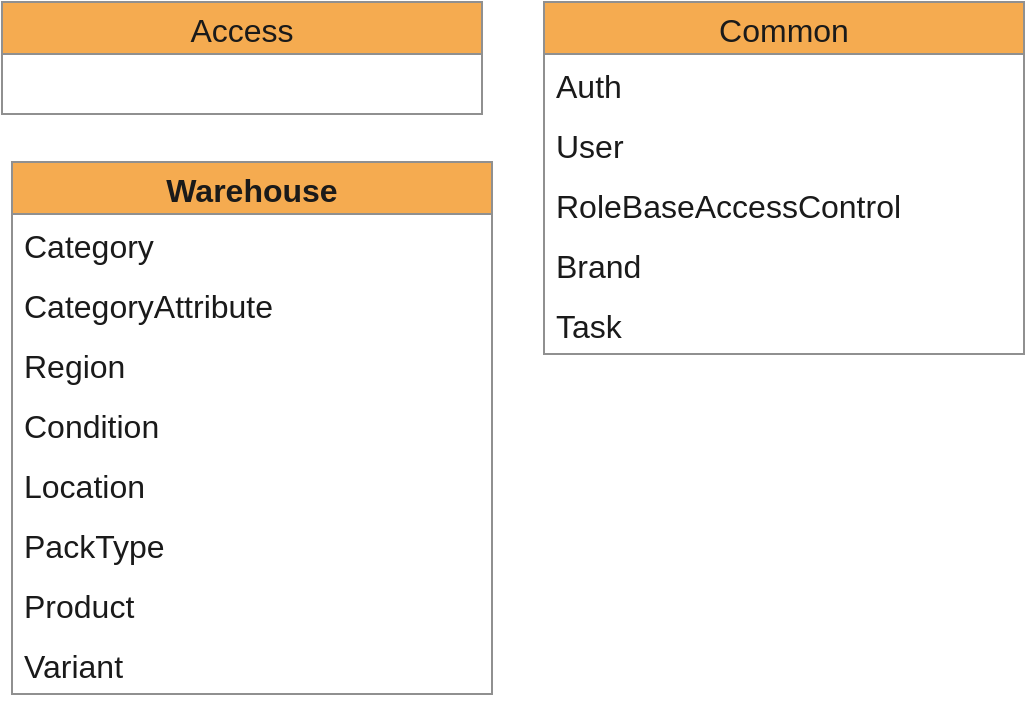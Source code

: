 <mxfile version="20.6.1" type="device" pages="4"><diagram id="1HOV41AZmTUv68Ha1_ox" name="warehouse"><mxGraphModel dx="1422" dy="865" grid="0" gridSize="10" guides="1" tooltips="1" connect="1" arrows="1" fold="1" page="1" pageScale="1" pageWidth="1169" pageHeight="827" math="0" shadow="0"><root><mxCell id="0"/><mxCell id="1" parent="0"/><mxCell id="YP_AvyNRFIaq5xF8w36H-29" value="Common" style="swimlane;fontStyle=0;childLayout=stackLayout;horizontal=1;startSize=26;horizontalStack=0;resizeParent=1;resizeParentMax=0;resizeLast=0;collapsible=1;marginBottom=0;align=center;fontSize=16;fillColor=#F5AB50;strokeColor=#909090;fontColor=#1A1A1A;" parent="1" vertex="1"><mxGeometry x="416" y="240" width="240" height="176" as="geometry"/></mxCell><mxCell id="YP_AvyNRFIaq5xF8w36H-30" value="Auth" style="text;strokeColor=none;fillColor=none;spacingLeft=4;spacingRight=4;overflow=hidden;rotatable=0;points=[[0,0.5],[1,0.5]];portConstraint=eastwest;fontSize=16;fontColor=#1A1A1A;" parent="YP_AvyNRFIaq5xF8w36H-29" vertex="1"><mxGeometry y="26" width="240" height="30" as="geometry"/></mxCell><mxCell id="YP_AvyNRFIaq5xF8w36H-31" value="User" style="text;strokeColor=none;fillColor=none;spacingLeft=4;spacingRight=4;overflow=hidden;rotatable=0;points=[[0,0.5],[1,0.5]];portConstraint=eastwest;fontSize=16;fontColor=#1A1A1A;" parent="YP_AvyNRFIaq5xF8w36H-29" vertex="1"><mxGeometry y="56" width="240" height="30" as="geometry"/></mxCell><mxCell id="YP_AvyNRFIaq5xF8w36H-40" value="RoleBaseAccessControl" style="text;strokeColor=none;fillColor=none;spacingLeft=4;spacingRight=4;overflow=hidden;rotatable=0;points=[[0,0.5],[1,0.5]];portConstraint=eastwest;fontSize=16;fontColor=#1A1A1A;" parent="YP_AvyNRFIaq5xF8w36H-29" vertex="1"><mxGeometry y="86" width="240" height="30" as="geometry"/></mxCell><mxCell id="YP_AvyNRFIaq5xF8w36H-32" value="Brand" style="text;strokeColor=none;fillColor=none;spacingLeft=4;spacingRight=4;overflow=hidden;rotatable=0;points=[[0,0.5],[1,0.5]];portConstraint=eastwest;fontSize=16;fontColor=#1A1A1A;" parent="YP_AvyNRFIaq5xF8w36H-29" vertex="1"><mxGeometry y="116" width="240" height="30" as="geometry"/></mxCell><mxCell id="YP_AvyNRFIaq5xF8w36H-41" value="Task" style="text;strokeColor=none;fillColor=none;spacingLeft=4;spacingRight=4;overflow=hidden;rotatable=0;points=[[0,0.5],[1,0.5]];portConstraint=eastwest;fontSize=16;fontColor=#1A1A1A;" parent="YP_AvyNRFIaq5xF8w36H-29" vertex="1"><mxGeometry y="146" width="240" height="30" as="geometry"/></mxCell><mxCell id="YP_AvyNRFIaq5xF8w36H-50" value="Access" style="swimlane;fontStyle=0;childLayout=stackLayout;horizontal=1;startSize=26;horizontalStack=0;resizeParent=1;resizeParentMax=0;resizeLast=0;collapsible=1;marginBottom=0;align=center;fontSize=16;fillColor=#F5AB50;strokeColor=#909090;fontColor=#1A1A1A;" parent="1" vertex="1"><mxGeometry x="145" y="240" width="240" height="56" as="geometry"/></mxCell><mxCell id="YP_AvyNRFIaq5xF8w36H-54" value="Warehouse" style="swimlane;fontStyle=1;childLayout=stackLayout;horizontal=1;startSize=26;horizontalStack=0;resizeParent=1;resizeParentMax=0;resizeLast=0;collapsible=1;marginBottom=0;align=center;fontSize=16;fillColor=#F5AB50;strokeColor=#909090;fontColor=#1A1A1A;" parent="1" vertex="1"><mxGeometry x="150" y="320" width="240" height="266" as="geometry"><mxRectangle x="150" y="320" width="120" height="30" as="alternateBounds"/></mxGeometry></mxCell><mxCell id="YP_AvyNRFIaq5xF8w36H-34" value="Category" style="text;spacingLeft=4;spacingRight=4;overflow=hidden;rotatable=0;points=[[0,0.5],[1,0.5]];portConstraint=eastwest;fontSize=16;fontColor=#1A1A1A;" parent="YP_AvyNRFIaq5xF8w36H-54" vertex="1"><mxGeometry y="26" width="240" height="30" as="geometry"/></mxCell><mxCell id="YP_AvyNRFIaq5xF8w36H-33" value="CategoryAttribute" style="text;spacingLeft=4;spacingRight=4;overflow=hidden;rotatable=0;points=[[0,0.5],[1,0.5]];portConstraint=eastwest;fontSize=16;fontColor=#1A1A1A;" parent="YP_AvyNRFIaq5xF8w36H-54" vertex="1"><mxGeometry y="56" width="240" height="30" as="geometry"/></mxCell><mxCell id="YP_AvyNRFIaq5xF8w36H-39" value="Region" style="text;spacingLeft=4;spacingRight=4;overflow=hidden;rotatable=0;points=[[0,0.5],[1,0.5]];portConstraint=eastwest;fontSize=16;fontColor=#1A1A1A;" parent="YP_AvyNRFIaq5xF8w36H-54" vertex="1"><mxGeometry y="86" width="240" height="30" as="geometry"/></mxCell><mxCell id="YP_AvyNRFIaq5xF8w36H-35" value="Condition" style="text;spacingLeft=4;spacingRight=4;overflow=hidden;rotatable=0;points=[[0,0.5],[1,0.5]];portConstraint=eastwest;fontSize=16;fontColor=#1A1A1A;" parent="YP_AvyNRFIaq5xF8w36H-54" vertex="1"><mxGeometry y="116" width="240" height="30" as="geometry"/></mxCell><mxCell id="YP_AvyNRFIaq5xF8w36H-36" value="Location" style="text;spacingLeft=4;spacingRight=4;overflow=hidden;rotatable=0;points=[[0,0.5],[1,0.5]];portConstraint=eastwest;fontSize=16;fontColor=#1A1A1A;" parent="YP_AvyNRFIaq5xF8w36H-54" vertex="1"><mxGeometry y="146" width="240" height="30" as="geometry"/></mxCell><mxCell id="YP_AvyNRFIaq5xF8w36H-37" value="PackType" style="text;spacingLeft=4;spacingRight=4;overflow=hidden;rotatable=0;points=[[0,0.5],[1,0.5]];portConstraint=eastwest;fontSize=16;fontColor=#1A1A1A;" parent="YP_AvyNRFIaq5xF8w36H-54" vertex="1"><mxGeometry y="176" width="240" height="30" as="geometry"/></mxCell><mxCell id="YP_AvyNRFIaq5xF8w36H-38" value="Product" style="text;spacingLeft=4;spacingRight=4;overflow=hidden;rotatable=0;points=[[0,0.5],[1,0.5]];portConstraint=eastwest;fontSize=16;fontColor=#1A1A1A;" parent="YP_AvyNRFIaq5xF8w36H-54" vertex="1"><mxGeometry y="206" width="240" height="30" as="geometry"/></mxCell><mxCell id="YP_AvyNRFIaq5xF8w36H-43" value="Variant" style="text;spacingLeft=4;spacingRight=4;overflow=hidden;rotatable=0;points=[[0,0.5],[1,0.5]];portConstraint=eastwest;fontSize=16;fontColor=#1A1A1A;" parent="YP_AvyNRFIaq5xF8w36H-54" vertex="1"><mxGeometry y="236" width="240" height="30" as="geometry"/></mxCell></root></mxGraphModel></diagram><diagram id="D6OmzQAPLNSpYCypwMyM" name="Stock Currency Exchange"><mxGraphModel dx="1422" dy="38" grid="0" gridSize="10" guides="1" tooltips="1" connect="1" arrows="1" fold="1" page="1" pageScale="1" pageWidth="1169" pageHeight="827" math="0" shadow="0"><root><mxCell id="0"/><mxCell id="1" parent="0"/><mxCell id="J6oYmuRICIa2hd5qkPRG-1" value="vendor" style="shape=umlActor;verticalLabelPosition=bottom;verticalAlign=top;html=1;outlineConnect=0;fontFamily=Helvetica;fontSize=17;" parent="1" vertex="1"><mxGeometry x="50" y="990" width="40" height="80" as="geometry"/></mxCell><mxCell id="J6oYmuRICIa2hd5qkPRG-2" value="cost per item" style="rounded=0;whiteSpace=wrap;html=1;fontSize=12;fillColor=#ffe6cc;strokeColor=#d79b00;" parent="1" vertex="1"><mxGeometry x="170" y="1020" width="90" height="60" as="geometry"/></mxCell><mxCell id="J6oYmuRICIa2hd5qkPRG-3" value="buy currency" style="rounded=0;whiteSpace=wrap;html=1;fontSize=12;fillColor=#ffe6cc;strokeColor=#d79b00;" parent="1" vertex="1"><mxGeometry x="170" y="950" width="90" height="60" as="geometry"/></mxCell><mxCell id="J6oYmuRICIa2hd5qkPRG-4" value="selling currency" style="rounded=0;whiteSpace=wrap;html=1;fillColor=#ffe6cc;strokeColor=#d79b00;" parent="1" vertex="1"><mxGeometry x="430" y="950" width="100" height="60" as="geometry"/></mxCell><mxCell id="J6oYmuRICIa2hd5qkPRG-5" value="profit margin %" style="rounded=0;whiteSpace=wrap;html=1;fontSize=12;fillColor=#ffe6cc;strokeColor=#d79b00;" parent="1" vertex="1"><mxGeometry x="170" y="1090" width="90" height="60" as="geometry"/></mxCell><mxCell id="J6oYmuRICIa2hd5qkPRG-6" value="USD" style="shape=parallelogram;html=1;strokeWidth=2;perimeter=parallelogramPerimeter;whiteSpace=wrap;rounded=1;arcSize=12;size=0.23;fontFamily=Helvetica;fontSize=17;" parent="1" vertex="1"><mxGeometry x="280" y="950" width="100" height="60" as="geometry"/></mxCell><mxCell id="J6oYmuRICIa2hd5qkPRG-7" value="10" style="shape=parallelogram;html=1;strokeWidth=2;perimeter=parallelogramPerimeter;whiteSpace=wrap;rounded=1;arcSize=12;size=0.23;fontFamily=Helvetica;fontSize=17;" parent="1" vertex="1"><mxGeometry x="270" y="1020" width="100" height="60" as="geometry"/></mxCell><mxCell id="J6oYmuRICIa2hd5qkPRG-8" value="20%" style="shape=parallelogram;html=1;strokeWidth=2;perimeter=parallelogramPerimeter;whiteSpace=wrap;rounded=1;arcSize=12;size=0.23;fontFamily=Helvetica;fontSize=17;" parent="1" vertex="1"><mxGeometry x="270" y="1090" width="100" height="60" as="geometry"/></mxCell><mxCell id="J6oYmuRICIa2hd5qkPRG-9" value="MMK" style="shape=parallelogram;html=1;strokeWidth=2;perimeter=parallelogramPerimeter;whiteSpace=wrap;rounded=1;arcSize=12;size=0.23;fontFamily=Helvetica;fontSize=17;" parent="1" vertex="1"><mxGeometry x="540" y="950" width="100" height="60" as="geometry"/></mxCell><mxCell id="J6oYmuRICIa2hd5qkPRG-10" value="selling price" style="rounded=0;whiteSpace=wrap;html=1;fontSize=12;fillColor=#ffe6cc;strokeColor=#d79b00;" parent="1" vertex="1"><mxGeometry x="170" y="1160" width="90" height="60" as="geometry"/></mxCell><mxCell id="J6oYmuRICIa2hd5qkPRG-11" value="Profit" style="rounded=0;whiteSpace=wrap;html=1;fontFamily=Helvetica;fontSize=12;fillColor=#ffe6cc;strokeColor=#d79b00;" parent="1" vertex="1"><mxGeometry x="170" y="1230" width="90" height="60" as="geometry"/></mxCell><mxCell id="J6oYmuRICIa2hd5qkPRG-12" value="&lt;ol&gt;&lt;li&gt;sale price&lt;/li&gt;&lt;li&gt;profit&lt;/li&gt;&lt;li&gt;gross margin&lt;/li&gt;&lt;/ol&gt;" style="whiteSpace=wrap;html=1;aspect=fixed;fontFamily=Helvetica;fontSize=12;align=left;verticalAlign=top;" parent="1" vertex="1"><mxGeometry x="170" y="1300" width="150" height="150" as="geometry"/></mxCell><mxCell id="J6oYmuRICIa2hd5qkPRG-13" value="currency&lt;br&gt;convertion" style="rounded=1;whiteSpace=wrap;html=1;absoluteArcSize=1;arcSize=14;strokeWidth=2;fontFamily=Helvetica;fontSize=17;verticalAlign=middle;" parent="1" vertex="1"><mxGeometry x="670" y="950" width="110" height="350" as="geometry"/></mxCell><mxCell id="J6oYmuRICIa2hd5qkPRG-14" value="MMK" style="shape=parallelogram;html=1;strokeWidth=2;perimeter=parallelogramPerimeter;whiteSpace=wrap;rounded=1;arcSize=12;size=0.23;fontFamily=Helvetica;fontSize=17;" parent="1" vertex="1"><mxGeometry x="790" y="950" width="100" height="60" as="geometry"/></mxCell><mxCell id="J6oYmuRICIa2hd5qkPRG-15" value="1500" style="shape=parallelogram;html=1;strokeWidth=2;perimeter=parallelogramPerimeter;whiteSpace=wrap;rounded=1;arcSize=12;size=0.23;fontFamily=Helvetica;fontSize=17;" parent="1" vertex="1"><mxGeometry x="790" y="1020" width="100" height="60" as="geometry"/></mxCell><mxCell id="J6oYmuRICIa2hd5qkPRG-16" value="20%" style="shape=parallelogram;html=1;strokeWidth=2;perimeter=parallelogramPerimeter;whiteSpace=wrap;rounded=1;arcSize=12;size=0.23;fontFamily=Helvetica;fontSize=17;" parent="1" vertex="1"><mxGeometry x="790" y="1090" width="100" height="60" as="geometry"/></mxCell><mxCell id="J6oYmuRICIa2hd5qkPRG-17" value="" style="rounded=1;whiteSpace=wrap;html=1;absoluteArcSize=1;arcSize=14;strokeWidth=2;fontFamily=Helvetica;fontSize=17;" parent="1" vertex="1"><mxGeometry x="930" y="950" width="140" height="340" as="geometry"/></mxCell><mxCell id="J6oYmuRICIa2hd5qkPRG-18" value="CostPerItem" style="text;align=center;verticalAlign=middle;spacingLeft=4;spacingRight=4;overflow=hidden;points=[[0,0.5],[1,0.5]];portConstraint=eastwest;rotatable=0;fontFamily=Helvetica;fontSize=14;" parent="1" vertex="1"><mxGeometry x="939" y="1160" width="120" height="30" as="geometry"/></mxCell><mxCell id="J6oYmuRICIa2hd5qkPRG-19" value="ProfitMargin" style="text;align=center;verticalAlign=middle;spacingLeft=4;spacingRight=4;overflow=hidden;points=[[0,0.5],[1,0.5]];portConstraint=eastwest;rotatable=0;fontFamily=Helvetica;fontSize=14;" parent="1" vertex="1"><mxGeometry x="944" y="1190" width="115" height="30" as="geometry"/></mxCell><mxCell id="J6oYmuRICIa2hd5qkPRG-20" value="" style="endArrow=none;html=1;rounded=0;fontFamily=Helvetica;fontSize=17;" parent="1" edge="1"><mxGeometry width="50" height="50" relative="1" as="geometry"><mxPoint x="939" y="1190" as="sourcePoint"/><mxPoint x="1059" y="1190" as="targetPoint"/></mxGeometry></mxCell><mxCell id="J6oYmuRICIa2hd5qkPRG-21" value="MMK" style="shape=parallelogram;html=1;strokeWidth=2;perimeter=parallelogramPerimeter;whiteSpace=wrap;rounded=1;arcSize=12;size=0.23;fontFamily=Helvetica;fontSize=17;" parent="1" vertex="1"><mxGeometry x="1080" y="950" width="100" height="60" as="geometry"/></mxCell><mxCell id="J6oYmuRICIa2hd5qkPRG-22" value="1500" style="shape=parallelogram;html=1;strokeWidth=2;perimeter=parallelogramPerimeter;whiteSpace=wrap;rounded=1;arcSize=12;size=0.23;fontFamily=Helvetica;fontSize=17;" parent="1" vertex="1"><mxGeometry x="1080" y="1020" width="100" height="60" as="geometry"/></mxCell><mxCell id="J6oYmuRICIa2hd5qkPRG-23" value="20%" style="shape=parallelogram;html=1;strokeWidth=2;perimeter=parallelogramPerimeter;whiteSpace=wrap;rounded=1;arcSize=12;size=0.23;fontFamily=Helvetica;fontSize=17;" parent="1" vertex="1"><mxGeometry x="1080" y="1090" width="100" height="60" as="geometry"/></mxCell><mxCell id="J6oYmuRICIa2hd5qkPRG-24" value="1800" style="shape=parallelogram;html=1;strokeWidth=2;perimeter=parallelogramPerimeter;whiteSpace=wrap;rounded=1;arcSize=12;size=0.23;fontFamily=Helvetica;fontSize=17;" parent="1" vertex="1"><mxGeometry x="1080" y="1160" width="100" height="60" as="geometry"/></mxCell><mxCell id="J6oYmuRICIa2hd5qkPRG-25" value="300" style="shape=parallelogram;html=1;strokeWidth=2;perimeter=parallelogramPerimeter;whiteSpace=wrap;rounded=1;arcSize=12;size=0.23;fontFamily=Helvetica;fontSize=17;" parent="1" vertex="1"><mxGeometry x="1080" y="1230" width="100" height="60" as="geometry"/></mxCell></root></mxGraphModel></diagram><diagram id="fckwNuxNRnc2r-YWrgvX" name="Order Status Process"><mxGraphModel dx="1422" dy="865" grid="0" gridSize="10" guides="1" tooltips="1" connect="1" arrows="1" fold="1" page="1" pageScale="1" pageWidth="1169" pageHeight="827" math="0" shadow="0"><root><mxCell id="0"/><mxCell id="1" parent="0"/><mxCell id="QLG_iw-SR0nnQ4iEV_1j-8" style="edgeStyle=orthogonalEdgeStyle;rounded=0;orthogonalLoop=1;jettySize=auto;html=1;exitX=1;exitY=0.25;exitDx=0;exitDy=0;entryX=0;entryY=0.5;entryDx=0;entryDy=0;" parent="1" source="QLG_iw-SR0nnQ4iEV_1j-1" target="QLG_iw-SR0nnQ4iEV_1j-2" edge="1"><mxGeometry relative="1" as="geometry"/></mxCell><mxCell id="QLG_iw-SR0nnQ4iEV_1j-17" value="set by system or brand owner" style="edgeLabel;html=1;align=center;verticalAlign=middle;resizable=0;points=[];" parent="QLG_iw-SR0nnQ4iEV_1j-8" vertex="1" connectable="0"><mxGeometry x="0.136" y="-1" relative="1" as="geometry"><mxPoint as="offset"/></mxGeometry></mxCell><mxCell id="QLG_iw-SR0nnQ4iEV_1j-9" style="edgeStyle=orthogonalEdgeStyle;rounded=0;orthogonalLoop=1;jettySize=auto;html=1;exitX=1;exitY=0.75;exitDx=0;exitDy=0;entryX=0;entryY=0.5;entryDx=0;entryDy=0;" parent="1" source="QLG_iw-SR0nnQ4iEV_1j-1" target="QLG_iw-SR0nnQ4iEV_1j-3" edge="1"><mxGeometry relative="1" as="geometry"/></mxCell><mxCell id="QLG_iw-SR0nnQ4iEV_1j-10" style="edgeStyle=orthogonalEdgeStyle;rounded=0;orthogonalLoop=1;jettySize=auto;html=1;exitX=1;exitY=0.5;exitDx=0;exitDy=0;" parent="1" source="QLG_iw-SR0nnQ4iEV_1j-1" target="QLG_iw-SR0nnQ4iEV_1j-4" edge="1"><mxGeometry relative="1" as="geometry"/></mxCell><mxCell id="QLG_iw-SR0nnQ4iEV_1j-20" value="set by brand-owner" style="edgeLabel;html=1;align=center;verticalAlign=middle;resizable=0;points=[];" parent="QLG_iw-SR0nnQ4iEV_1j-10" vertex="1" connectable="0"><mxGeometry x="0.13" y="-3" relative="1" as="geometry"><mxPoint as="offset"/></mxGeometry></mxCell><mxCell id="QLG_iw-SR0nnQ4iEV_1j-1" value="Pending" style="whiteSpace=wrap;html=1;fillColor=#eeeeee;strokeColor=#36393d;" parent="1" vertex="1"><mxGeometry x="50" y="320" width="120" height="60" as="geometry"/></mxCell><mxCell id="QLG_iw-SR0nnQ4iEV_1j-13" style="edgeStyle=orthogonalEdgeStyle;rounded=0;orthogonalLoop=1;jettySize=auto;html=1;exitX=1;exitY=0.5;exitDx=0;exitDy=0;entryX=0;entryY=0.25;entryDx=0;entryDy=0;" parent="1" source="QLG_iw-SR0nnQ4iEV_1j-2" target="QLG_iw-SR0nnQ4iEV_1j-4" edge="1"><mxGeometry relative="1" as="geometry"/></mxCell><mxCell id="QLG_iw-SR0nnQ4iEV_1j-18" value="set by brand-owner" style="edgeLabel;html=1;align=center;verticalAlign=middle;resizable=0;points=[];" parent="QLG_iw-SR0nnQ4iEV_1j-13" vertex="1" connectable="0"><mxGeometry x="0.129" y="-1" relative="1" as="geometry"><mxPoint as="offset"/></mxGeometry></mxCell><mxCell id="QLG_iw-SR0nnQ4iEV_1j-2" value="On-Hold" style="whiteSpace=wrap;html=1;fillColor=#ffe6cc;strokeColor=#d79b00;" parent="1" vertex="1"><mxGeometry x="246" y="180" width="185" height="60" as="geometry"/></mxCell><mxCell id="QLG_iw-SR0nnQ4iEV_1j-14" style="edgeStyle=orthogonalEdgeStyle;rounded=0;orthogonalLoop=1;jettySize=auto;html=1;exitX=1;exitY=0.5;exitDx=0;exitDy=0;entryX=0;entryY=0.75;entryDx=0;entryDy=0;" parent="1" source="QLG_iw-SR0nnQ4iEV_1j-3" target="QLG_iw-SR0nnQ4iEV_1j-4" edge="1"><mxGeometry relative="1" as="geometry"><Array as="points"><mxPoint x="458" y="510"/><mxPoint x="458" y="365"/></Array></mxGeometry></mxCell><mxCell id="QLG_iw-SR0nnQ4iEV_1j-22" style="edgeStyle=orthogonalEdgeStyle;rounded=0;orthogonalLoop=1;jettySize=auto;html=1;exitX=1;exitY=0.5;exitDx=0;exitDy=0;entryX=0;entryY=0.5;entryDx=0;entryDy=0;" parent="1" source="QLG_iw-SR0nnQ4iEV_1j-3" target="QLG_iw-SR0nnQ4iEV_1j-19" edge="1"><mxGeometry relative="1" as="geometry"><mxPoint x="518" y="526" as="targetPoint"/><Array as="points"><mxPoint x="582" y="510"/><mxPoint x="582" y="458"/></Array></mxGeometry></mxCell><mxCell id="QLG_iw-SR0nnQ4iEV_1j-23" value="set by payment &lt;br&gt;or by brand-owner" style="edgeLabel;html=1;align=center;verticalAlign=middle;resizable=0;points=[];" parent="QLG_iw-SR0nnQ4iEV_1j-22" vertex="1" connectable="0"><mxGeometry x="-0.278" y="-2" relative="1" as="geometry"><mxPoint as="offset"/></mxGeometry></mxCell><mxCell id="QLG_iw-SR0nnQ4iEV_1j-3" value="Failed" style="whiteSpace=wrap;html=1;fillColor=#f8cecc;strokeColor=#b85450;" parent="1" vertex="1"><mxGeometry x="244" y="480" width="175" height="60" as="geometry"/></mxCell><mxCell id="QLG_iw-SR0nnQ4iEV_1j-11" style="edgeStyle=orthogonalEdgeStyle;rounded=0;orthogonalLoop=1;jettySize=auto;html=1;exitX=1;exitY=0.5;exitDx=0;exitDy=0;" parent="1" source="QLG_iw-SR0nnQ4iEV_1j-4" target="QLG_iw-SR0nnQ4iEV_1j-5" edge="1"><mxGeometry relative="1" as="geometry"/></mxCell><mxCell id="QLG_iw-SR0nnQ4iEV_1j-4" value="Processing" style="whiteSpace=wrap;html=1;fillColor=#d5e8d4;strokeColor=#82b366;" parent="1" vertex="1"><mxGeometry x="480" y="320" width="140" height="60" as="geometry"/></mxCell><mxCell id="QLG_iw-SR0nnQ4iEV_1j-12" style="edgeStyle=orthogonalEdgeStyle;rounded=0;orthogonalLoop=1;jettySize=auto;html=1;exitX=1;exitY=0.5;exitDx=0;exitDy=0;" parent="1" source="QLG_iw-SR0nnQ4iEV_1j-5" target="QLG_iw-SR0nnQ4iEV_1j-6" edge="1"><mxGeometry relative="1" as="geometry"/></mxCell><mxCell id="QLG_iw-SR0nnQ4iEV_1j-5" value="Completed" style="whiteSpace=wrap;html=1;fillColor=#dae8fc;strokeColor=#6c8ebf;" parent="1" vertex="1"><mxGeometry x="720" y="320" width="120" height="60" as="geometry"/></mxCell><mxCell id="QLG_iw-SR0nnQ4iEV_1j-6" value="Refunded" style="whiteSpace=wrap;html=1;fillColor=#f5f5f5;fontColor=#333333;strokeColor=#666666;" parent="1" vertex="1"><mxGeometry x="920" y="320" width="120" height="60" as="geometry"/></mxCell><mxCell id="QLG_iw-SR0nnQ4iEV_1j-16" value="payment retry" style="edgeStyle=orthogonalEdgeStyle;rounded=0;orthogonalLoop=1;jettySize=auto;html=1;exitX=0.75;exitY=1;exitDx=0;exitDy=0;entryX=0.199;entryY=1.004;entryDx=0;entryDy=0;entryPerimeter=0;" parent="1" source="QLG_iw-SR0nnQ4iEV_1j-3" target="QLG_iw-SR0nnQ4iEV_1j-3" edge="1"><mxGeometry relative="1" as="geometry"/></mxCell><mxCell id="QLG_iw-SR0nnQ4iEV_1j-19" value="Canceled" style="whiteSpace=wrap;html=1;fillColor=#f8cecc;strokeColor=#b85450;" parent="1" vertex="1"><mxGeometry x="627" y="428" width="120" height="60" as="geometry"/></mxCell><mxCell id="gfBD4yDbv3lyC99nMF06-5" value="Summary" style="shape=table;startSize=30;container=1;collapsible=1;childLayout=tableLayout;fixedRows=1;rowLines=0;fontStyle=1;align=center;resizeLast=1;" vertex="1" parent="1"><mxGeometry x="39" y="743" width="180" height="60" as="geometry"/></mxCell><mxCell id="gfBD4yDbv3lyC99nMF06-9" value="" style="shape=tableRow;horizontal=0;startSize=0;swimlaneHead=0;swimlaneBody=0;fillColor=none;collapsible=0;dropTarget=0;points=[[0,0.5],[1,0.5]];portConstraint=eastwest;top=0;left=0;right=0;bottom=0;" vertex="1" parent="gfBD4yDbv3lyC99nMF06-5"><mxGeometry y="30" width="180" height="30" as="geometry"/></mxCell><mxCell id="gfBD4yDbv3lyC99nMF06-10" value="count" style="shape=partialRectangle;connectable=0;fillColor=none;top=0;left=0;bottom=0;right=0;editable=1;overflow=hidden;" vertex="1" parent="gfBD4yDbv3lyC99nMF06-9"><mxGeometry width="84.75" height="30" as="geometry"><mxRectangle width="84.75" height="30" as="alternateBounds"/></mxGeometry></mxCell><mxCell id="gfBD4yDbv3lyC99nMF06-11" value="7" style="shape=partialRectangle;connectable=0;fillColor=none;top=0;left=0;bottom=0;right=0;align=left;spacingLeft=6;overflow=hidden;" vertex="1" parent="gfBD4yDbv3lyC99nMF06-9"><mxGeometry x="84.75" width="95.25" height="30" as="geometry"><mxRectangle width="95.25" height="30" as="alternateBounds"/></mxGeometry></mxCell></root></mxGraphModel></diagram><diagram id="PwHks5uXQTPq1FKkrixg" name="Payment Method"><mxGraphModel dx="981" dy="597" grid="0" gridSize="10" guides="1" tooltips="1" connect="1" arrows="1" fold="1" page="1" pageScale="1" pageWidth="1169" pageHeight="827" math="0" shadow="0"><root><mxCell id="0"/><mxCell id="1" parent="0"/><mxCell id="Jcf5LcL-7Kn80KKsOw_5-11" style="edgeStyle=orthogonalEdgeStyle;rounded=0;orthogonalLoop=1;jettySize=auto;html=1;exitX=1;exitY=0.5;exitDx=0;exitDy=0;strokeColor=#182E3E;fontSize=10;fontColor=#1A1A1A;" edge="1" parent="1" source="Jcf5LcL-7Kn80KKsOw_5-1" target="Jcf5LcL-7Kn80KKsOw_5-10"><mxGeometry relative="1" as="geometry"/></mxCell><mxCell id="Jcf5LcL-7Kn80KKsOw_5-1" value="COD&lt;br&gt;Cash on delivery" style="whiteSpace=wrap;html=1;strokeColor=#d79b00;fillColor=#ffe6cc;" vertex="1" parent="1"><mxGeometry x="323" y="188" width="155" height="60" as="geometry"/></mxCell><mxCell id="Jcf5LcL-7Kn80KKsOw_5-9" style="edgeStyle=orthogonalEdgeStyle;rounded=0;orthogonalLoop=1;jettySize=auto;html=1;strokeColor=#182E3E;fontSize=10;fontColor=#1A1A1A;" edge="1" parent="1" source="Jcf5LcL-7Kn80KKsOw_5-2" target="Jcf5LcL-7Kn80KKsOw_5-8"><mxGeometry relative="1" as="geometry"/></mxCell><mxCell id="Jcf5LcL-7Kn80KKsOw_5-2" value="Check Payments" style="whiteSpace=wrap;html=1;strokeColor=#82b366;fillColor=#d5e8d4;" vertex="1" parent="1"><mxGeometry x="323" y="298" width="150" height="60" as="geometry"/></mxCell><mxCell id="Jcf5LcL-7Kn80KKsOw_5-7" style="edgeStyle=orthogonalEdgeStyle;rounded=0;orthogonalLoop=1;jettySize=auto;html=1;exitX=1;exitY=0.5;exitDx=0;exitDy=0;entryX=0;entryY=0.5;entryDx=0;entryDy=0;entryPerimeter=0;strokeColor=#182E3E;fontSize=10;fontColor=#1A1A1A;" edge="1" parent="1" source="Jcf5LcL-7Kn80KKsOw_5-3" target="Jcf5LcL-7Kn80KKsOw_5-6"><mxGeometry relative="1" as="geometry"/></mxCell><mxCell id="Jcf5LcL-7Kn80KKsOw_5-3" value="Direct Bank Transfers" style="whiteSpace=wrap;html=1;strokeColor=#6c8ebf;fillColor=#dae8fc;" vertex="1" parent="1"><mxGeometry x="320" y="411" width="150" height="60" as="geometry"/></mxCell><mxCell id="Jcf5LcL-7Kn80KKsOw_5-6" value="&lt;span style=&quot;font-size: 10px;&quot;&gt;Direct Bank Transfer, or Bank Account Clearing System (BACS), is a gateway that require no payment be made online. Orders using Direct Bank Transfer are set On Hold until payment clears outside of System. You, as the brand-owner, should confirm that payments have cleared bank accounts before processing orders in WooCommerce.&lt;/span&gt;" style="shape=note;size=20;html=1;strokeColor=#CCCCCC;fontColor=#1A1A1A;fillColor=default;align=left;fontSize=10;spacingTop=0;spacing=17;whiteSpace=wrap;horizontal=1;dashed=1;" vertex="1" parent="1"><mxGeometry x="549" y="411" width="376" height="100" as="geometry"/></mxCell><mxCell id="Jcf5LcL-7Kn80KKsOw_5-8" value="Check Payments is a payment gateway that doesn’t require payment to be made online. Orders using Check Payments are set On Hold until payment clears outside of Syetem. You, as the store owner, should confirm that cheques have cleared before processing orders in System. It’s important to verify that you are paid before shipping an order" style="shape=note;size=20;html=1;strokeColor=#CCCCCC;fontColor=#1A1A1A;fillColor=default;align=left;fontSize=10;spacingTop=0;spacing=17;whiteSpace=wrap;horizontal=1;dashed=1;" vertex="1" parent="1"><mxGeometry x="549" y="298" width="376" height="100" as="geometry"/></mxCell><mxCell id="Jcf5LcL-7Kn80KKsOw_5-10" value="Cash on Delivery (COD) is a payment gateway that required no payment be made online. Orders using Cash on Delivery are set to Processing until payment is made upon delivery of the order by you or your shipping method. You, as the brand-owner, need to confirm payment was collected before marking orders Complete in System." style="shape=note;size=20;html=1;align=left;fontSize=10;spacingTop=0;spacing=17;whiteSpace=wrap;horizontal=1;fillColor=default;strokeColor=#CCCCCC;dashed=1;" vertex="1" parent="1"><mxGeometry x="547" y="188" width="376" height="100" as="geometry"/></mxCell><mxCell id="Jcf5LcL-7Kn80KKsOw_5-17" style="edgeStyle=orthogonalEdgeStyle;rounded=0;orthogonalLoop=1;jettySize=auto;html=1;entryX=0;entryY=0.5;entryDx=0;entryDy=0;strokeColor=#182E3E;fontSize=10;fontColor=#1A1A1A;" edge="1" parent="1" source="Jcf5LcL-7Kn80KKsOw_5-12" target="Jcf5LcL-7Kn80KKsOw_5-2"><mxGeometry relative="1" as="geometry"/></mxCell><mxCell id="Jcf5LcL-7Kn80KKsOw_5-18" style="edgeStyle=orthogonalEdgeStyle;rounded=0;orthogonalLoop=1;jettySize=auto;html=1;entryX=0;entryY=0.5;entryDx=0;entryDy=0;strokeColor=#182E3E;fontSize=10;fontColor=#1A1A1A;" edge="1" parent="1" source="Jcf5LcL-7Kn80KKsOw_5-12" target="Jcf5LcL-7Kn80KKsOw_5-1"><mxGeometry relative="1" as="geometry"/></mxCell><mxCell id="Jcf5LcL-7Kn80KKsOw_5-19" style="edgeStyle=orthogonalEdgeStyle;rounded=0;orthogonalLoop=1;jettySize=auto;html=1;entryX=0;entryY=0.5;entryDx=0;entryDy=0;strokeColor=#182E3E;fontSize=10;fontColor=#1A1A1A;" edge="1" parent="1" source="Jcf5LcL-7Kn80KKsOw_5-12" target="Jcf5LcL-7Kn80KKsOw_5-3"><mxGeometry relative="1" as="geometry"/></mxCell><mxCell id="Jcf5LcL-7Kn80KKsOw_5-12" value="Actor" style="shape=umlActor;verticalLabelPosition=bottom;verticalAlign=top;html=1;outlineConnect=0;strokeColor=#909090;fontSize=10;fontColor=#1A1A1A;fillColor=default;" vertex="1" parent="1"><mxGeometry x="56" y="298" width="27" height="60" as="geometry"/></mxCell></root></mxGraphModel></diagram></mxfile>